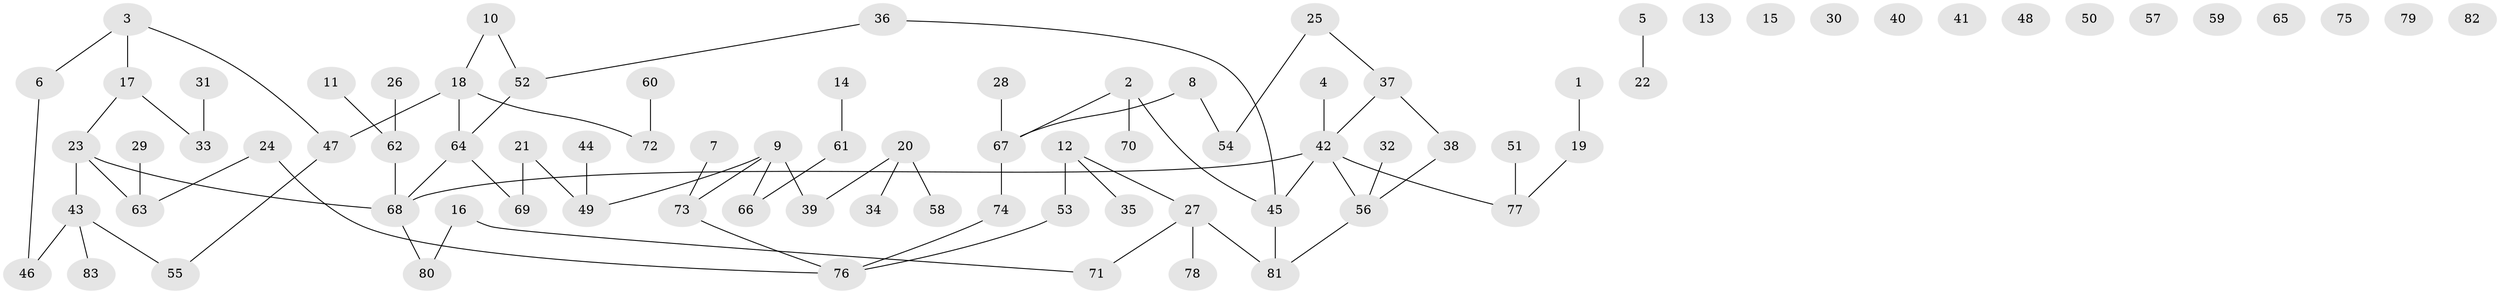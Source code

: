 // Generated by graph-tools (version 1.1) at 2025/00/03/09/25 03:00:53]
// undirected, 83 vertices, 80 edges
graph export_dot {
graph [start="1"]
  node [color=gray90,style=filled];
  1;
  2;
  3;
  4;
  5;
  6;
  7;
  8;
  9;
  10;
  11;
  12;
  13;
  14;
  15;
  16;
  17;
  18;
  19;
  20;
  21;
  22;
  23;
  24;
  25;
  26;
  27;
  28;
  29;
  30;
  31;
  32;
  33;
  34;
  35;
  36;
  37;
  38;
  39;
  40;
  41;
  42;
  43;
  44;
  45;
  46;
  47;
  48;
  49;
  50;
  51;
  52;
  53;
  54;
  55;
  56;
  57;
  58;
  59;
  60;
  61;
  62;
  63;
  64;
  65;
  66;
  67;
  68;
  69;
  70;
  71;
  72;
  73;
  74;
  75;
  76;
  77;
  78;
  79;
  80;
  81;
  82;
  83;
  1 -- 19;
  2 -- 45;
  2 -- 67;
  2 -- 70;
  3 -- 6;
  3 -- 17;
  3 -- 47;
  4 -- 42;
  5 -- 22;
  6 -- 46;
  7 -- 73;
  8 -- 54;
  8 -- 67;
  9 -- 39;
  9 -- 49;
  9 -- 66;
  9 -- 73;
  10 -- 18;
  10 -- 52;
  11 -- 62;
  12 -- 27;
  12 -- 35;
  12 -- 53;
  14 -- 61;
  16 -- 71;
  16 -- 80;
  17 -- 23;
  17 -- 33;
  18 -- 47;
  18 -- 64;
  18 -- 72;
  19 -- 77;
  20 -- 34;
  20 -- 39;
  20 -- 58;
  21 -- 49;
  21 -- 69;
  23 -- 43;
  23 -- 63;
  23 -- 68;
  24 -- 63;
  24 -- 76;
  25 -- 37;
  25 -- 54;
  26 -- 62;
  27 -- 71;
  27 -- 78;
  27 -- 81;
  28 -- 67;
  29 -- 63;
  31 -- 33;
  32 -- 56;
  36 -- 45;
  36 -- 52;
  37 -- 38;
  37 -- 42;
  38 -- 56;
  42 -- 45;
  42 -- 56;
  42 -- 68;
  42 -- 77;
  43 -- 46;
  43 -- 55;
  43 -- 83;
  44 -- 49;
  45 -- 81;
  47 -- 55;
  51 -- 77;
  52 -- 64;
  53 -- 76;
  56 -- 81;
  60 -- 72;
  61 -- 66;
  62 -- 68;
  64 -- 68;
  64 -- 69;
  67 -- 74;
  68 -- 80;
  73 -- 76;
  74 -- 76;
}
